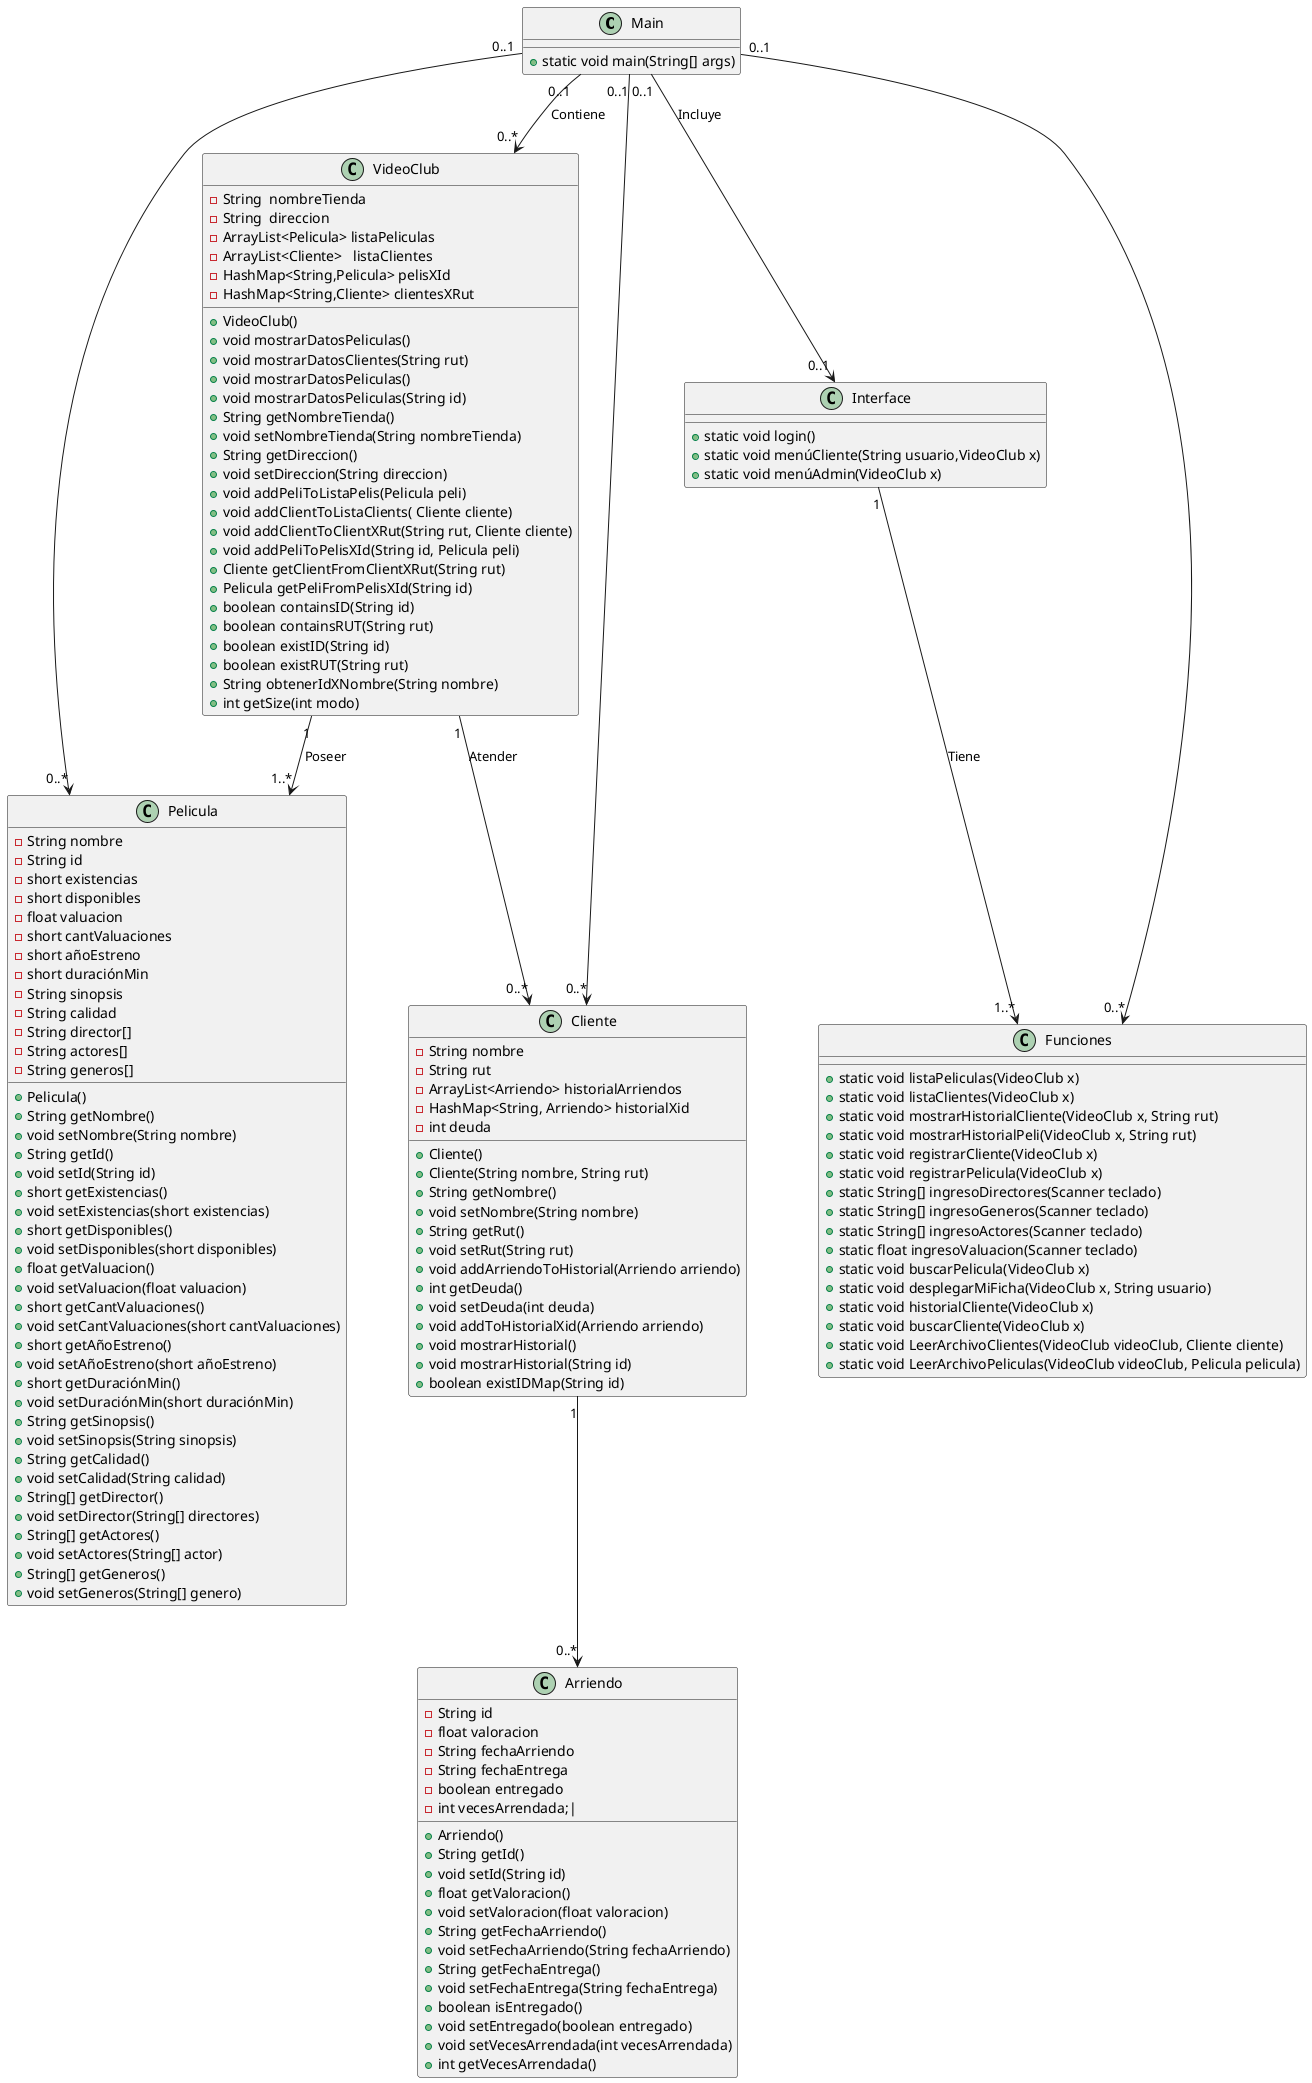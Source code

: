 @startuml
Main "0..1" --> "0..*" VideoClub : Contiene
Main "0..1" --> "0..*" Pelicula
Main "0..1" --> "0..*" Cliente
Main "0..1" --> "0..1" Interface: Incluye
Main "0..1" --> "0..*" Funciones

VideoClub "1" --> "0..*"  Cliente: Atender
VideoClub "1" --> "1..*"  Pelicula:  Poseer
Cliente "1" --> "0..*" Arriendo
Interface "1" --> "1..*" Funciones: Tiene

class VideoClub{
    -String  nombreTienda
    -String  direccion
    -ArrayList<Pelicula> listaPeliculas
    -ArrayList<Cliente>   listaClientes
    -HashMap<String,Pelicula> pelisXId
    -HashMap<String,Cliente> clientesXRut

    +VideoClub()
    +void mostrarDatosPeliculas()
    +void mostrarDatosClientes(String rut)
    +void mostrarDatosPeliculas()
    +void mostrarDatosPeliculas(String id)
    +String getNombreTienda()
    +void setNombreTienda(String nombreTienda)
    +String getDireccion()
    +void setDireccion(String direccion)
    +void addPeliToListaPelis(Pelicula peli)
    +void addClientToListaClients( Cliente cliente)
    +void addClientToClientXRut(String rut, Cliente cliente)
    +void addPeliToPelisXId(String id, Pelicula peli)
    +Cliente getClientFromClientXRut(String rut)
    +Pelicula getPeliFromPelisXId(String id)
    +boolean containsID(String id)
    +boolean containsRUT(String rut)
    +boolean existID(String id)
    +boolean existRUT(String rut)
    +String obtenerIdXNombre(String nombre)
    +int getSize(int modo)
}

class Cliente{
    -String nombre
    -String rut
    -ArrayList<Arriendo> historialArriendos
    -HashMap<String, Arriendo> historialXid
    -int deuda

    +Cliente()
    +Cliente(String nombre, String rut)
    +String getNombre()
    +void setNombre(String nombre)
    +String getRut()
    +void setRut(String rut)
    +void addArriendoToHistorial(Arriendo arriendo)
    +int getDeuda()
    +void setDeuda(int deuda)
    +void addToHistorialXid(Arriendo arriendo)
    +void mostrarHistorial()
    +void mostrarHistorial(String id)
    +boolean existIDMap(String id)
}

class Pelicula{
    -String nombre
    -String id
    -short existencias
    -short disponibles
    -float valuacion
    -short cantValuaciones
    -short añoEstreno
    -short duraciónMin
    -String sinopsis
    -String calidad
    -String director[]
    -String actores[]
    -String generos[]

    +Pelicula()
    +String getNombre()
    +void setNombre(String nombre)
    +String getId()
    +void setId(String id)
    +short getExistencias()
    +void setExistencias(short existencias)
    +short getDisponibles()
    +void setDisponibles(short disponibles)
    +float getValuacion()
    +void setValuacion(float valuacion)
    +short getCantValuaciones()
    +void setCantValuaciones(short cantValuaciones)
    +short getAñoEstreno()
    +void setAñoEstreno(short añoEstreno)
    +short getDuraciónMin()
    +void setDuraciónMin(short duraciónMin)
    +String getSinopsis()
    +void setSinopsis(String sinopsis)
    +String getCalidad()
    +void setCalidad(String calidad)
    +String[] getDirector()
    +void setDirector(String[] directores)
    +String[] getActores()
    +void setActores(String[] actor)
    +String[] getGeneros()
    +void setGeneros(String[] genero)
}

class Arriendo{
    -String id
    -float valoracion
    -String fechaArriendo
    -String fechaEntrega
    -boolean entregado
    - int vecesArrendada;|

    +Arriendo()
    +String getId()
    +void setId(String id)
    +float getValoracion()
    +void setValoracion(float valoracion)
    +String getFechaArriendo()
    +void setFechaArriendo(String fechaArriendo)
    +String getFechaEntrega()
    +void setFechaEntrega(String fechaEntrega)
    +boolean isEntregado()
    +void setEntregado(boolean entregado)
    +void setVecesArrendada(int vecesArrendada)
    +int getVecesArrendada()
}

class Main{
    +static void main(String[] args)
}

class Interface{
    +static void login()
    +static void menúCliente(String usuario,VideoClub x)
    +static void menúAdmin(VideoClub x)
}

class Funciones{
    + static void listaPeliculas(VideoClub x)
    + static void listaClientes(VideoClub x)
    + static void mostrarHistorialCliente(VideoClub x, String rut)
    + static void mostrarHistorialPeli(VideoClub x, String rut)
    + static void registrarCliente(VideoClub x)
    + static void registrarPelicula(VideoClub x)
    + static String[] ingresoDirectores(Scanner teclado)
    + static String[] ingresoGeneros(Scanner teclado)
    + static String[] ingresoActores(Scanner teclado)
    + static float ingresoValuacion(Scanner teclado)
    + static void buscarPelicula(VideoClub x)
    + static void desplegarMiFicha(VideoClub x, String usuario)
    + static void historialCliente(VideoClub x)
    + static void buscarCliente(VideoClub x)
    + static void LeerArchivoClientes(VideoClub videoClub, Cliente cliente)
    + static void LeerArchivoPeliculas(VideoClub videoClub, Pelicula pelicula)
}
@enduml